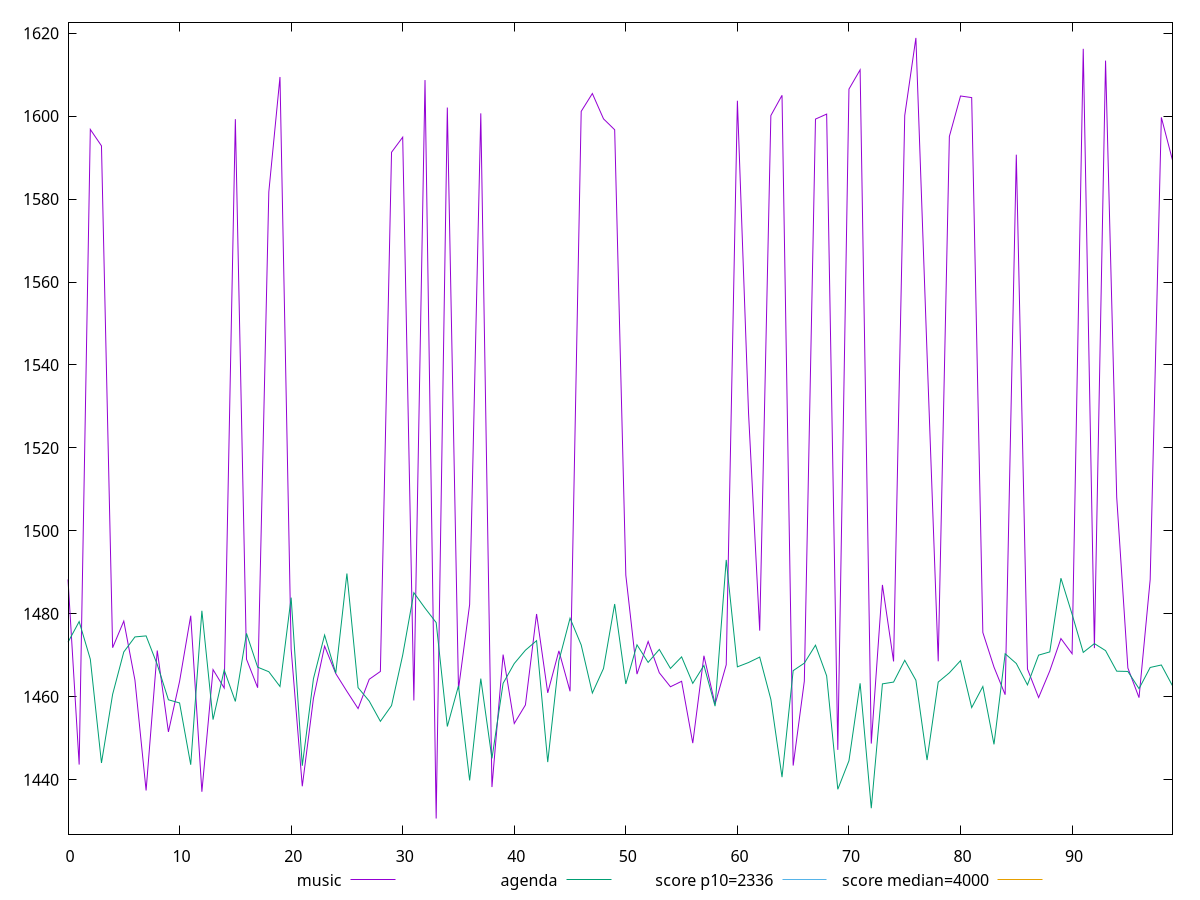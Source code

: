 reset

$music <<EOF
0 1488.3000000000002
1 1443.663
2 1596.79
3 1592.8315
4 1471.842
5 1478.2559999999999
6 1464.0149999999999
7 1437.42
8 1471.161
9 1451.5439999999999
10 1463.7240000000002
11 1479.552
12 1437.1080000000002
13 1466.565
14 1462.116
15 1599.274
16 1469.0670000000002
17 1462.191
18 1581.732
19 1609.434
20 1471.548
21 1438.4370000000001
22 1459.632
23 1472.217
24 1465.605
25 1461.318
26 1457.1689999999999
27 1464.234
28 1466.115
29 1591.29
30 1594.92
31 1459.128
32 1608.69
33 1430.6609999999998
34 1602.066
35 1461.84
36 1482.264
37 1600.662
38 1438.2479999999998
39 1470.1860000000001
40 1453.5720000000001
41 1458.0359999999998
42 1479.972
43 1460.958
44 1471.0829999999996
45 1461.3359999999998
46 1601.147
47 1605.4479999999999
48 1599.338
49 1596.71
50 1489.3110000000001
51 1465.4789999999998
52 1473.3509999999999
53 1465.797
54 1462.4250000000002
55 1463.745
56 1448.8380000000002
57 1469.9009999999998
58 1458.219
59 1467.7350000000001
60 1603.7
61 1528.368
62 1475.9609999999998
63 1600.138
64 1605.0210000000004
65 1443.432
66 1463.79
67 1599.284
68 1600.49
69 1447.212
70 1606.516
71 1611.1575
72 1448.7269999999999
73 1486.98
74 1468.53
75 1600.15
76 1618.856
77 1542.692
78 1468.5629999999999
79 1595.094
80 1604.856
81 1604.466
82 1475.511
83 1467.165
84 1460.514
85 1590.6979999999999
86 1466.7060000000001
87 1459.8270000000002
88 1466.247
89 1474.0500000000002
90 1470.393
91 1616.228
92 1471.746
93 1613.3795
94 1508.081
95 1466.9489999999998
96 1459.8029999999999
97 1488.2730000000001
98 1599.7
99 1589.3780000000002
EOF

$agenda <<EOF
0 1473.156
1 1478.1408000000001
2 1469.0688
3 1444.0551
4 1460.6009999999999
5 1470.8178
6 1474.443
7 1474.6889999999999
8 1467.777
9 1459.2882
10 1458.5234999999998
11 1443.6270000000002
12 1480.7391
13 1454.505
14 1466.4663
15 1458.8880000000001
16 1475.2863000000002
17 1467.1458
18 1466.0484000000001
19 1462.4904000000001
20 1483.92
21 1443.3822
22 1464.3681000000001
23 1474.893
24 1465.701
25 1489.7325
26 1462.2156
27 1458.972
28 1454.0913
29 1457.889
30 1470.0624
31 1485.1023
32 1481.3826000000001
33 1477.902
34 1452.8469
35 1462.6443
36 1439.844
37 1464.3951000000002
38 1445.1492
39 1463.2617
40 1468.0296
41 1471.2348000000002
42 1473.5403000000001
43 1444.2587999999998
44 1468.692
45 1478.9604
46 1472.5008
47 1460.9154
48 1466.8419000000001
49 1482.3809999999999
50 1463.0970000000002
51 1472.5383
52 1468.302
53 1471.4241
54 1466.8476
55 1469.6325000000002
56 1463.247
57 1467.5607
58 1457.7479999999998
59 1493.0064000000002
60 1467.228
61 1468.2702
62 1469.5832999999998
63 1459.38
64 1440.6399000000001
65 1466.3154
66 1468.122
67 1472.4483
68 1465.0518
69 1437.7086000000002
70 1444.5915
71 1463.2622999999999
72 1433.139
73 1463.1270000000002
74 1463.5575
75 1468.8063
76 1463.9897999999998
77 1444.761
78 1463.5512
79 1465.788
80 1468.7166
81 1457.4069000000002
82 1462.4835
83 1448.541
84 1470.3834
85 1468.035
86 1462.878
87 1470.0543
88 1470.828
89 1488.6015
90 1479.9114
91 1470.7113000000002
92 1472.8287
93 1471.1412
94 1466.1827999999998
95 1466.118
96 1461.9696000000001
97 1467.078
98 1467.6756
99 1462.659
EOF

set key outside below
set xrange [0:99]
set yrange [1426.8971:1622.6199]
set trange [1426.8971:1622.6199]
set terminal svg size 640, 520 enhanced background rgb 'white'
set output "reports/report_00030_2021-02-24T20-42-31.540Z/first-contentful-paint/comparison/line/0_vs_1.svg"

plot $music title "music" with line, \
     $agenda title "agenda" with line, \
     2336 title "score p10=2336", \
     4000 title "score median=4000"

reset
